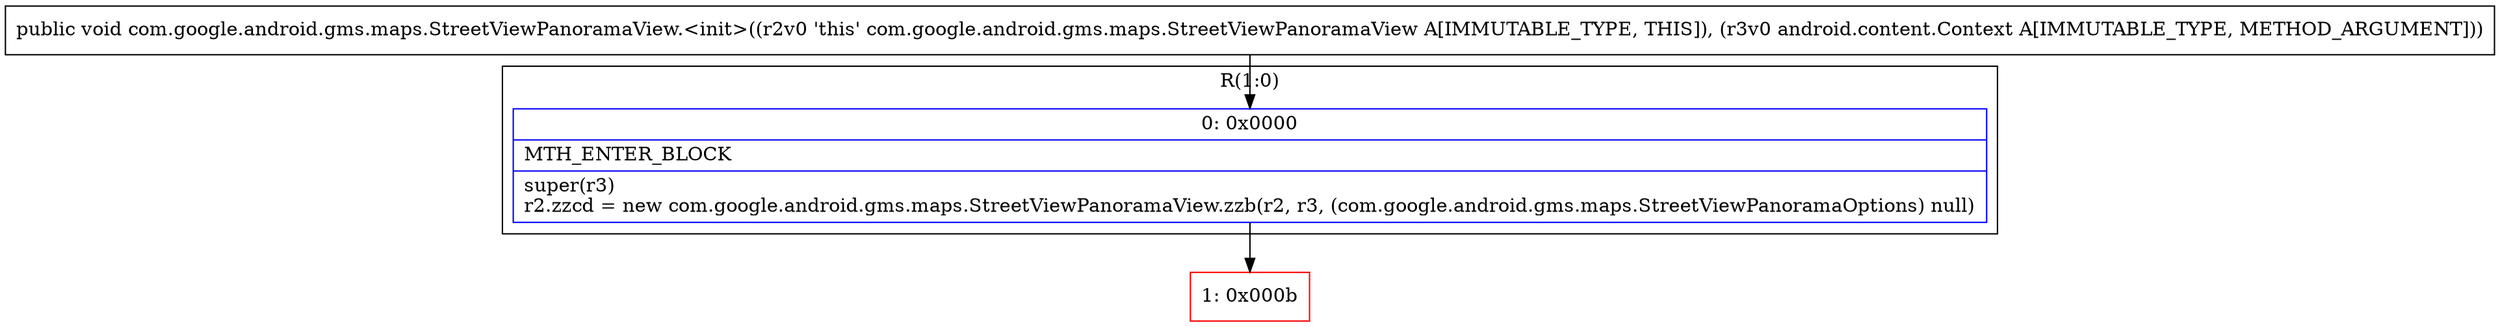 digraph "CFG forcom.google.android.gms.maps.StreetViewPanoramaView.\<init\>(Landroid\/content\/Context;)V" {
subgraph cluster_Region_1364714865 {
label = "R(1:0)";
node [shape=record,color=blue];
Node_0 [shape=record,label="{0\:\ 0x0000|MTH_ENTER_BLOCK\l|super(r3)\lr2.zzcd = new com.google.android.gms.maps.StreetViewPanoramaView.zzb(r2, r3, (com.google.android.gms.maps.StreetViewPanoramaOptions) null)\l}"];
}
Node_1 [shape=record,color=red,label="{1\:\ 0x000b}"];
MethodNode[shape=record,label="{public void com.google.android.gms.maps.StreetViewPanoramaView.\<init\>((r2v0 'this' com.google.android.gms.maps.StreetViewPanoramaView A[IMMUTABLE_TYPE, THIS]), (r3v0 android.content.Context A[IMMUTABLE_TYPE, METHOD_ARGUMENT])) }"];
MethodNode -> Node_0;
Node_0 -> Node_1;
}

